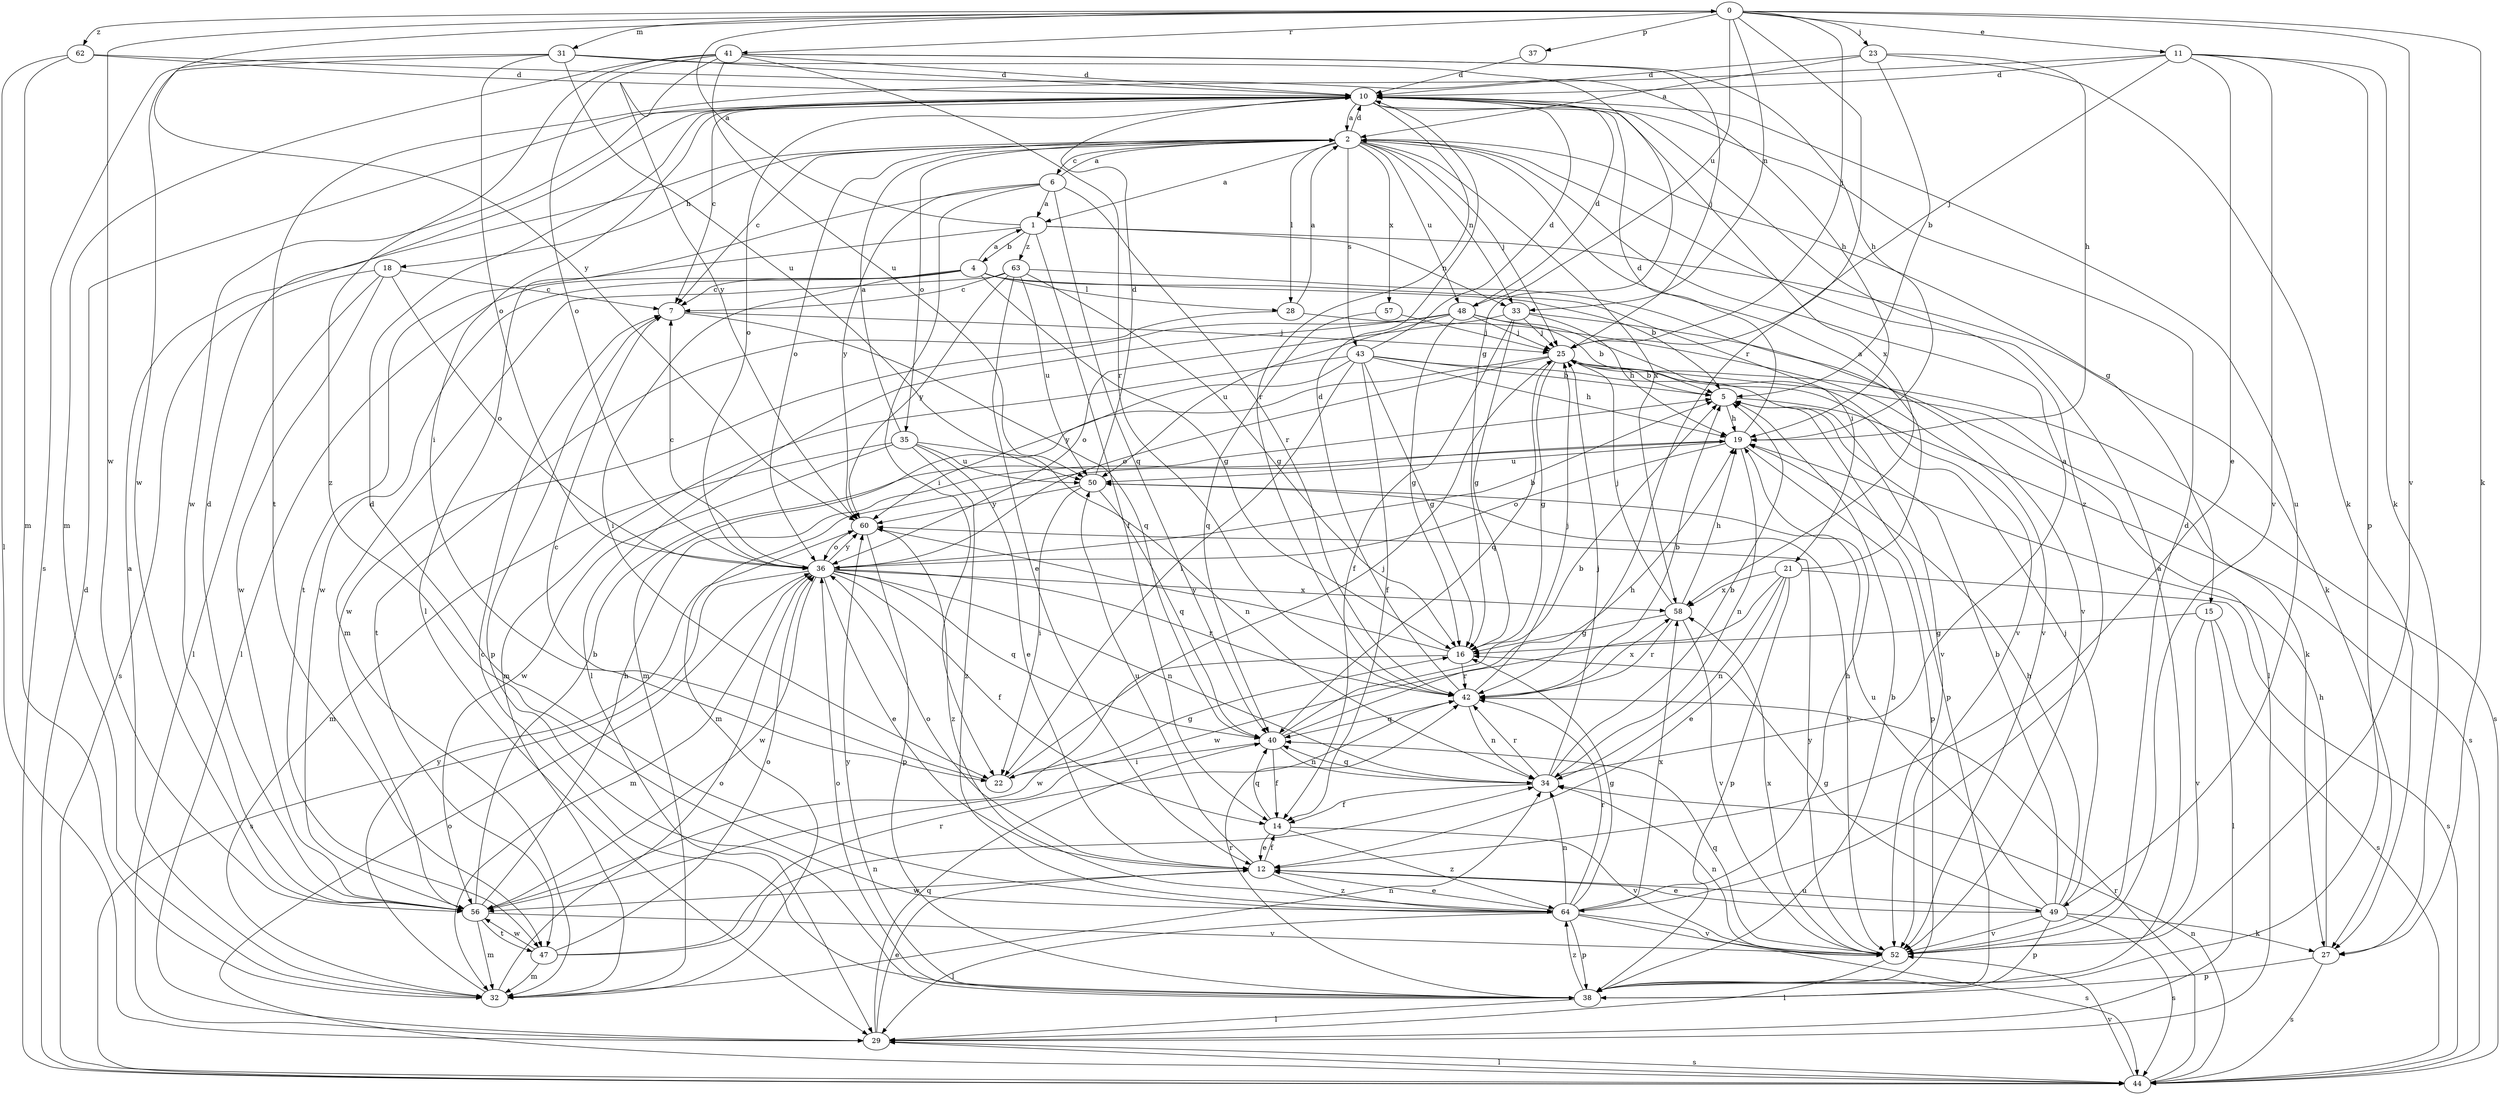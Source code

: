 strict digraph  {
0;
1;
2;
4;
5;
6;
7;
10;
11;
12;
14;
15;
16;
18;
19;
21;
22;
23;
25;
27;
28;
29;
31;
32;
33;
34;
35;
36;
37;
38;
40;
41;
42;
43;
44;
47;
48;
49;
50;
52;
56;
57;
58;
60;
62;
63;
64;
0 -> 11  [label=e];
0 -> 23  [label=j];
0 -> 25  [label=j];
0 -> 27  [label=k];
0 -> 31  [label=m];
0 -> 33  [label=n];
0 -> 37  [label=p];
0 -> 41  [label=r];
0 -> 42  [label=r];
0 -> 48  [label=u];
0 -> 52  [label=v];
0 -> 56  [label=w];
0 -> 60  [label=y];
0 -> 62  [label=z];
1 -> 0  [label=a];
1 -> 4  [label=b];
1 -> 14  [label=f];
1 -> 27  [label=k];
1 -> 33  [label=n];
1 -> 47  [label=t];
1 -> 63  [label=z];
2 -> 1  [label=a];
2 -> 6  [label=c];
2 -> 7  [label=c];
2 -> 10  [label=d];
2 -> 15  [label=g];
2 -> 18  [label=h];
2 -> 25  [label=j];
2 -> 28  [label=l];
2 -> 33  [label=n];
2 -> 35  [label=o];
2 -> 36  [label=o];
2 -> 43  [label=s];
2 -> 48  [label=u];
2 -> 57  [label=x];
2 -> 58  [label=x];
4 -> 1  [label=a];
4 -> 5  [label=b];
4 -> 7  [label=c];
4 -> 16  [label=g];
4 -> 21  [label=i];
4 -> 22  [label=i];
4 -> 28  [label=l];
4 -> 29  [label=l];
4 -> 56  [label=w];
5 -> 19  [label=h];
5 -> 38  [label=p];
5 -> 44  [label=s];
6 -> 1  [label=a];
6 -> 2  [label=a];
6 -> 22  [label=i];
6 -> 29  [label=l];
6 -> 40  [label=q];
6 -> 42  [label=r];
6 -> 60  [label=y];
7 -> 25  [label=j];
7 -> 38  [label=p];
7 -> 40  [label=q];
10 -> 2  [label=a];
10 -> 7  [label=c];
10 -> 22  [label=i];
10 -> 36  [label=o];
10 -> 42  [label=r];
10 -> 49  [label=u];
10 -> 56  [label=w];
10 -> 58  [label=x];
10 -> 64  [label=z];
11 -> 10  [label=d];
11 -> 12  [label=e];
11 -> 25  [label=j];
11 -> 27  [label=k];
11 -> 38  [label=p];
11 -> 47  [label=t];
11 -> 52  [label=v];
12 -> 14  [label=f];
12 -> 36  [label=o];
12 -> 49  [label=u];
12 -> 50  [label=u];
12 -> 56  [label=w];
12 -> 64  [label=z];
14 -> 12  [label=e];
14 -> 40  [label=q];
14 -> 52  [label=v];
14 -> 64  [label=z];
15 -> 16  [label=g];
15 -> 29  [label=l];
15 -> 44  [label=s];
15 -> 52  [label=v];
16 -> 42  [label=r];
16 -> 56  [label=w];
16 -> 60  [label=y];
18 -> 7  [label=c];
18 -> 29  [label=l];
18 -> 36  [label=o];
18 -> 44  [label=s];
18 -> 56  [label=w];
19 -> 10  [label=d];
19 -> 32  [label=m];
19 -> 34  [label=n];
19 -> 36  [label=o];
19 -> 38  [label=p];
19 -> 50  [label=u];
21 -> 2  [label=a];
21 -> 12  [label=e];
21 -> 34  [label=n];
21 -> 38  [label=p];
21 -> 44  [label=s];
21 -> 56  [label=w];
21 -> 58  [label=x];
22 -> 7  [label=c];
22 -> 16  [label=g];
22 -> 25  [label=j];
23 -> 2  [label=a];
23 -> 5  [label=b];
23 -> 10  [label=d];
23 -> 19  [label=h];
23 -> 27  [label=k];
25 -> 5  [label=b];
25 -> 16  [label=g];
25 -> 27  [label=k];
25 -> 32  [label=m];
25 -> 36  [label=o];
25 -> 40  [label=q];
25 -> 44  [label=s];
27 -> 19  [label=h];
27 -> 38  [label=p];
27 -> 44  [label=s];
28 -> 2  [label=a];
28 -> 47  [label=t];
28 -> 52  [label=v];
29 -> 12  [label=e];
29 -> 40  [label=q];
29 -> 44  [label=s];
31 -> 10  [label=d];
31 -> 16  [label=g];
31 -> 36  [label=o];
31 -> 44  [label=s];
31 -> 50  [label=u];
31 -> 56  [label=w];
32 -> 2  [label=a];
32 -> 34  [label=n];
32 -> 36  [label=o];
32 -> 60  [label=y];
33 -> 14  [label=f];
33 -> 16  [label=g];
33 -> 19  [label=h];
33 -> 25  [label=j];
33 -> 29  [label=l];
33 -> 36  [label=o];
34 -> 2  [label=a];
34 -> 5  [label=b];
34 -> 14  [label=f];
34 -> 25  [label=j];
34 -> 40  [label=q];
34 -> 42  [label=r];
35 -> 2  [label=a];
35 -> 12  [label=e];
35 -> 32  [label=m];
35 -> 34  [label=n];
35 -> 50  [label=u];
35 -> 56  [label=w];
35 -> 64  [label=z];
36 -> 5  [label=b];
36 -> 7  [label=c];
36 -> 12  [label=e];
36 -> 14  [label=f];
36 -> 32  [label=m];
36 -> 34  [label=n];
36 -> 40  [label=q];
36 -> 42  [label=r];
36 -> 44  [label=s];
36 -> 56  [label=w];
36 -> 58  [label=x];
36 -> 60  [label=y];
37 -> 10  [label=d];
38 -> 2  [label=a];
38 -> 5  [label=b];
38 -> 7  [label=c];
38 -> 29  [label=l];
38 -> 36  [label=o];
38 -> 42  [label=r];
38 -> 60  [label=y];
38 -> 64  [label=z];
40 -> 5  [label=b];
40 -> 14  [label=f];
40 -> 19  [label=h];
40 -> 22  [label=i];
40 -> 34  [label=n];
41 -> 10  [label=d];
41 -> 19  [label=h];
41 -> 25  [label=j];
41 -> 32  [label=m];
41 -> 36  [label=o];
41 -> 42  [label=r];
41 -> 50  [label=u];
41 -> 60  [label=y];
41 -> 64  [label=z];
42 -> 5  [label=b];
42 -> 10  [label=d];
42 -> 25  [label=j];
42 -> 34  [label=n];
42 -> 40  [label=q];
42 -> 58  [label=x];
43 -> 5  [label=b];
43 -> 10  [label=d];
43 -> 14  [label=f];
43 -> 16  [label=g];
43 -> 19  [label=h];
43 -> 22  [label=i];
43 -> 32  [label=m];
43 -> 52  [label=v];
43 -> 60  [label=y];
44 -> 10  [label=d];
44 -> 29  [label=l];
44 -> 34  [label=n];
44 -> 36  [label=o];
44 -> 42  [label=r];
44 -> 52  [label=v];
47 -> 32  [label=m];
47 -> 34  [label=n];
47 -> 36  [label=o];
47 -> 42  [label=r];
47 -> 56  [label=w];
48 -> 5  [label=b];
48 -> 10  [label=d];
48 -> 16  [label=g];
48 -> 25  [label=j];
48 -> 29  [label=l];
48 -> 50  [label=u];
48 -> 52  [label=v];
48 -> 56  [label=w];
49 -> 5  [label=b];
49 -> 12  [label=e];
49 -> 16  [label=g];
49 -> 19  [label=h];
49 -> 25  [label=j];
49 -> 27  [label=k];
49 -> 38  [label=p];
49 -> 44  [label=s];
49 -> 50  [label=u];
49 -> 52  [label=v];
50 -> 10  [label=d];
50 -> 22  [label=i];
50 -> 40  [label=q];
50 -> 52  [label=v];
50 -> 60  [label=y];
52 -> 10  [label=d];
52 -> 29  [label=l];
52 -> 34  [label=n];
52 -> 40  [label=q];
52 -> 58  [label=x];
52 -> 60  [label=y];
56 -> 5  [label=b];
56 -> 10  [label=d];
56 -> 19  [label=h];
56 -> 32  [label=m];
56 -> 47  [label=t];
56 -> 52  [label=v];
57 -> 25  [label=j];
57 -> 40  [label=q];
58 -> 16  [label=g];
58 -> 19  [label=h];
58 -> 25  [label=j];
58 -> 42  [label=r];
58 -> 52  [label=v];
60 -> 36  [label=o];
60 -> 38  [label=p];
60 -> 64  [label=z];
62 -> 10  [label=d];
62 -> 19  [label=h];
62 -> 29  [label=l];
62 -> 32  [label=m];
63 -> 7  [label=c];
63 -> 12  [label=e];
63 -> 16  [label=g];
63 -> 32  [label=m];
63 -> 50  [label=u];
63 -> 52  [label=v];
63 -> 60  [label=y];
64 -> 10  [label=d];
64 -> 12  [label=e];
64 -> 16  [label=g];
64 -> 19  [label=h];
64 -> 29  [label=l];
64 -> 34  [label=n];
64 -> 38  [label=p];
64 -> 42  [label=r];
64 -> 44  [label=s];
64 -> 52  [label=v];
64 -> 58  [label=x];
}
